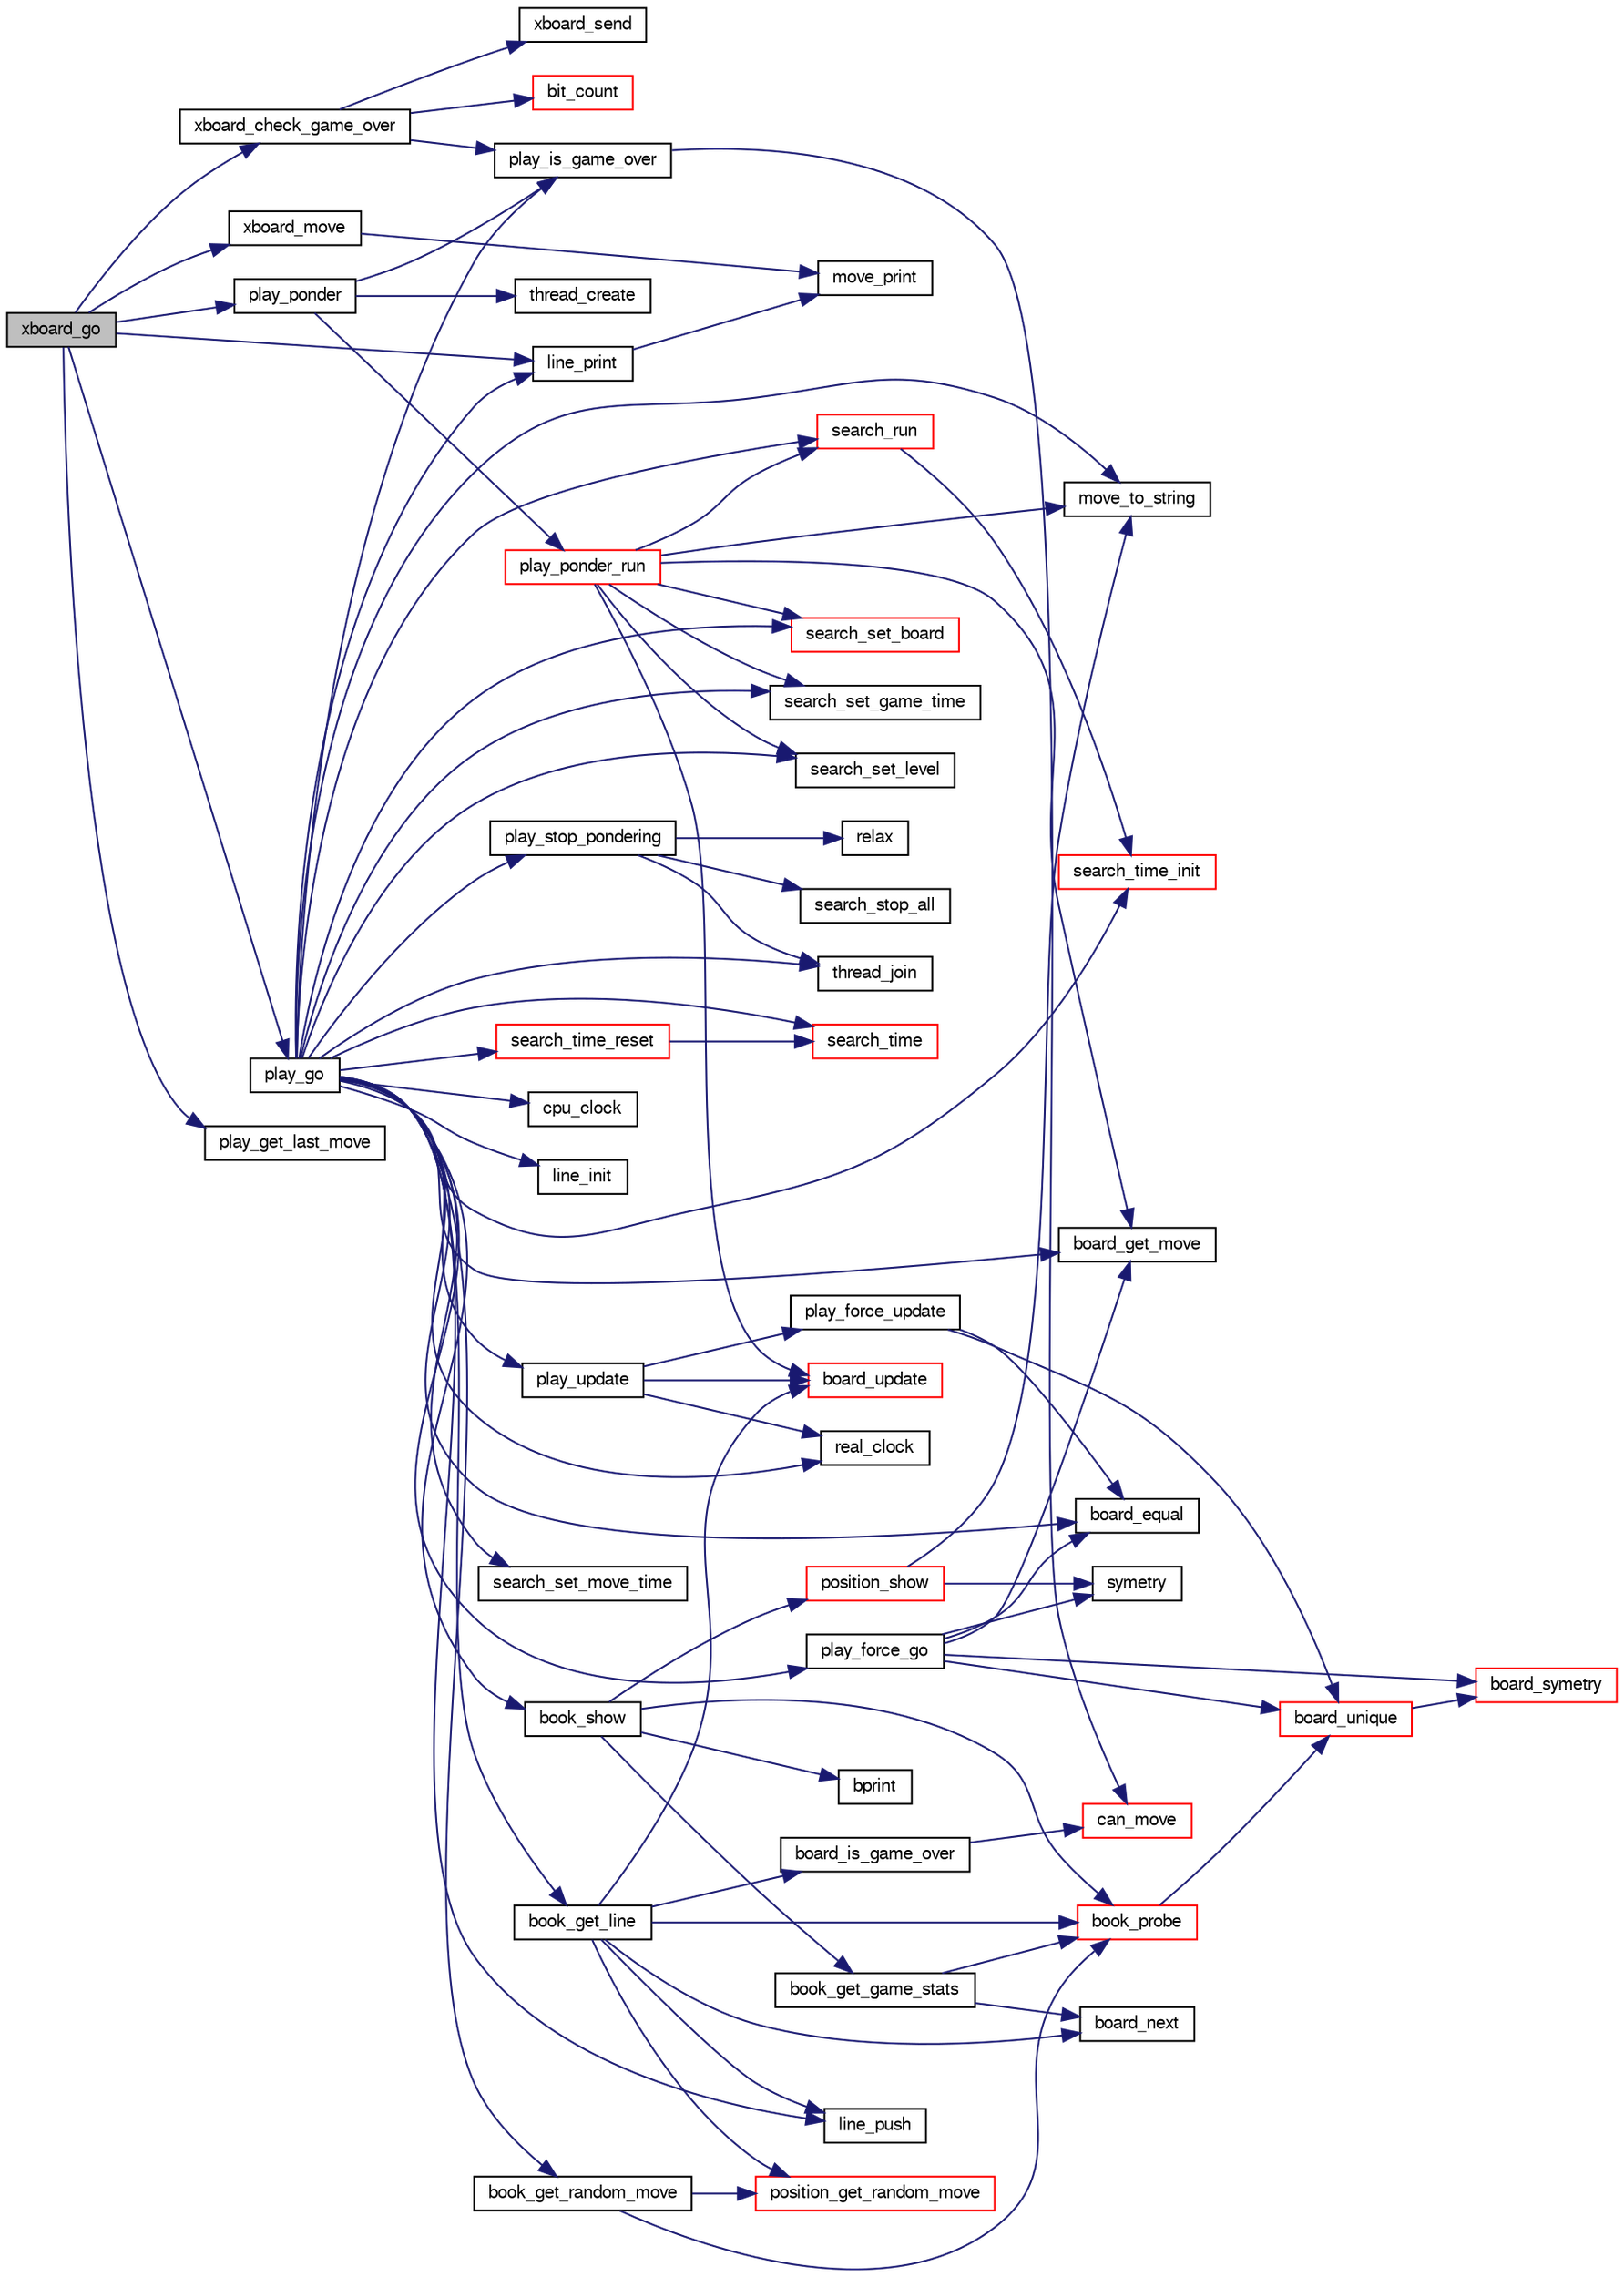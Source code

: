 digraph "xboard_go"
{
 // LATEX_PDF_SIZE
  bgcolor="transparent";
  edge [fontname="FreeSans",fontsize="10",labelfontname="FreeSans",labelfontsize="10"];
  node [fontname="FreeSans",fontsize="10",shape=record];
  rankdir="LR";
  Node1 [label="xboard_go",height=0.2,width=0.4,color="black", fillcolor="grey75", style="filled", fontcolor="black",tooltip=" "];
  Node1 -> Node2 [color="midnightblue",fontsize="10",style="solid",fontname="FreeSans"];
  Node2 [label="line_print",height=0.2,width=0.4,color="black",URL="$move_8c.html#a0ae53ce219676b29cf33f8e7586f75a9",tooltip="Print a move sequence."];
  Node2 -> Node3 [color="midnightblue",fontsize="10",style="solid",fontname="FreeSans"];
  Node3 [label="move_print",height=0.2,width=0.4,color="black",URL="$move_8c.html#a2ec4fa6e50ff377157eddba43ff1d010",tooltip="Print out a move."];
  Node1 -> Node4 [color="midnightblue",fontsize="10",style="solid",fontname="FreeSans"];
  Node4 [label="play_get_last_move",height=0.2,width=0.4,color="black",URL="$play_8c.html#aa6fd33134335f8c1d68e7f0e5ea9c002",tooltip="Get the last played move."];
  Node1 -> Node5 [color="midnightblue",fontsize="10",style="solid",fontname="FreeSans"];
  Node5 [label="play_go",height=0.2,width=0.4,color="black",URL="$play_8c.html#aeba64a0b6660a04cff93da447da3f746",tooltip="Start thinking."];
  Node5 -> Node6 [color="midnightblue",fontsize="10",style="solid",fontname="FreeSans"];
  Node6 [label="board_equal",height=0.2,width=0.4,color="black",URL="$board_8c.html#a8b5bfe9db13bf07894a8bc77e3ebfbbe",tooltip="Compare two board for equality."];
  Node5 -> Node7 [color="midnightblue",fontsize="10",style="solid",fontname="FreeSans"];
  Node7 [label="board_get_move",height=0.2,width=0.4,color="black",URL="$board_8c.html#a3b5748c109770fe228ea15b562c0f113",tooltip="Compute a move."];
  Node5 -> Node8 [color="midnightblue",fontsize="10",style="solid",fontname="FreeSans"];
  Node8 [label="book_get_line",height=0.2,width=0.4,color="black",URL="$book_8c.html#a5c4b33003cbd770b19d394d4f6dd6a4f",tooltip="Get a variation from the book."];
  Node8 -> Node9 [color="midnightblue",fontsize="10",style="solid",fontname="FreeSans"];
  Node9 [label="board_is_game_over",height=0.2,width=0.4,color="black",URL="$board_8c.html#a121c1b2912c0f5d559fe85c8ab70f061",tooltip="Check if the game is over."];
  Node9 -> Node10 [color="midnightblue",fontsize="10",style="solid",fontname="FreeSans"];
  Node10 [label="can_move",height=0.2,width=0.4,color="red",URL="$board_8c.html#ae1a532d6eaa0e55357d0f4b9cd659b88",tooltip="Check if a player can move."];
  Node8 -> Node13 [color="midnightblue",fontsize="10",style="solid",fontname="FreeSans"];
  Node13 [label="board_next",height=0.2,width=0.4,color="black",URL="$board_8c.html#aa02d38e320edf6b9d695e2b1eed6c85f",tooltip="Compute a board resulting of a move played on a previous board."];
  Node8 -> Node14 [color="midnightblue",fontsize="10",style="solid",fontname="FreeSans"];
  Node14 [label="board_update",height=0.2,width=0.4,color="red",URL="$board_8c.html#a2d24dea46d67d71b1d9fe9f515d8d675",tooltip="Update a board."];
  Node8 -> Node23 [color="midnightblue",fontsize="10",style="solid",fontname="FreeSans"];
  Node23 [label="book_probe",height=0.2,width=0.4,color="red",URL="$book_8c.html#a0618aa17a7aef4ce9704705ab3f4a8fa",tooltip="Find a position in the book."];
  Node23 -> Node25 [color="midnightblue",fontsize="10",style="solid",fontname="FreeSans"];
  Node25 [label="board_unique",height=0.2,width=0.4,color="red",URL="$board_8c.html#a66911c3a003f5fb27a87503b5bb04f6d",tooltip="unique board"];
  Node25 -> Node27 [color="midnightblue",fontsize="10",style="solid",fontname="FreeSans"];
  Node27 [label="board_symetry",height=0.2,width=0.4,color="red",URL="$board_8c.html#aefe9a86ea799322c9c9da6255ebb9d29",tooltip="symetric board"];
  Node8 -> Node32 [color="midnightblue",fontsize="10",style="solid",fontname="FreeSans"];
  Node32 [label="line_push",height=0.2,width=0.4,color="black",URL="$move_8c.html#a1781d0a89d5c0c8831bb7eb845d19976",tooltip="Add a move to the sequence."];
  Node8 -> Node33 [color="midnightblue",fontsize="10",style="solid",fontname="FreeSans"];
  Node33 [label="position_get_random_move",height=0.2,width=0.4,color="red",URL="$book_8c.html#a51c109a522403edef219cc3a08b26b3e",tooltip="Chose a move at random from the position."];
  Node5 -> Node38 [color="midnightblue",fontsize="10",style="solid",fontname="FreeSans"];
  Node38 [label="book_get_random_move",height=0.2,width=0.4,color="black",URL="$book_8c.html#a71ddeb4c807f9833f5e8507ba9dab350",tooltip="Get a move at random from the opening book."];
  Node38 -> Node23 [color="midnightblue",fontsize="10",style="solid",fontname="FreeSans"];
  Node38 -> Node33 [color="midnightblue",fontsize="10",style="solid",fontname="FreeSans"];
  Node5 -> Node39 [color="midnightblue",fontsize="10",style="solid",fontname="FreeSans"];
  Node39 [label="book_show",height=0.2,width=0.4,color="black",URL="$book_8c.html#a393a42eb1a3ce423cad7df4eb4ffaac4",tooltip="Display a position from the book."];
  Node39 -> Node40 [color="midnightblue",fontsize="10",style="solid",fontname="FreeSans"];
  Node40 [label="book_get_game_stats",height=0.2,width=0.4,color="black",URL="$book_8c.html#aa7c2d0e635012ae756261619a1188e5c",tooltip="Get game statistics from a position."];
  Node40 -> Node13 [color="midnightblue",fontsize="10",style="solid",fontname="FreeSans"];
  Node40 -> Node23 [color="midnightblue",fontsize="10",style="solid",fontname="FreeSans"];
  Node39 -> Node23 [color="midnightblue",fontsize="10",style="solid",fontname="FreeSans"];
  Node39 -> Node41 [color="midnightblue",fontsize="10",style="solid",fontname="FreeSans"];
  Node41 [label="bprint",height=0.2,width=0.4,color="black",URL="$book_8c.html#a08ce2cc5efe2f2afd5556168775528b3",tooltip="print a message on stdout."];
  Node39 -> Node42 [color="midnightblue",fontsize="10",style="solid",fontname="FreeSans"];
  Node42 [label="position_show",height=0.2,width=0.4,color="red",URL="$book_8c.html#a8de8f64b2388b45281acc8b4d5cd03ce",tooltip="print a position in a readable format."];
  Node42 -> Node44 [color="midnightblue",fontsize="10",style="solid",fontname="FreeSans"];
  Node44 [label="move_to_string",height=0.2,width=0.4,color="black",URL="$move_8c.html#a5d61a3318dc80a3171250974a921055d",tooltip="Print out a move."];
  Node42 -> Node36 [color="midnightblue",fontsize="10",style="solid",fontname="FreeSans"];
  Node36 [label="symetry",height=0.2,width=0.4,color="black",URL="$move_8c.html#ad86f112611fc92f36388568fa14bde8f",tooltip="Get a symetric square coordinate."];
  Node5 -> Node45 [color="midnightblue",fontsize="10",style="solid",fontname="FreeSans"];
  Node45 [label="cpu_clock",height=0.2,width=0.4,color="black",URL="$util_8h.html#a476050b74be66b76cf5d30c89a837798",tooltip=" "];
  Node5 -> Node46 [color="midnightblue",fontsize="10",style="solid",fontname="FreeSans"];
  Node46 [label="line_init",height=0.2,width=0.4,color="black",URL="$move_8c.html#a833b8b36407a601e79b24179cbebbef8",tooltip="Initialize a sequence of moves."];
  Node5 -> Node2 [color="midnightblue",fontsize="10",style="solid",fontname="FreeSans"];
  Node5 -> Node32 [color="midnightblue",fontsize="10",style="solid",fontname="FreeSans"];
  Node5 -> Node44 [color="midnightblue",fontsize="10",style="solid",fontname="FreeSans"];
  Node5 -> Node47 [color="midnightblue",fontsize="10",style="solid",fontname="FreeSans"];
  Node47 [label="play_force_go",height=0.2,width=0.4,color="black",URL="$play_8c.html#a0fac168d26c41a2a24f357011d546143",tooltip="Play a forced move."];
  Node47 -> Node6 [color="midnightblue",fontsize="10",style="solid",fontname="FreeSans"];
  Node47 -> Node7 [color="midnightblue",fontsize="10",style="solid",fontname="FreeSans"];
  Node47 -> Node27 [color="midnightblue",fontsize="10",style="solid",fontname="FreeSans"];
  Node47 -> Node25 [color="midnightblue",fontsize="10",style="solid",fontname="FreeSans"];
  Node47 -> Node36 [color="midnightblue",fontsize="10",style="solid",fontname="FreeSans"];
  Node5 -> Node48 [color="midnightblue",fontsize="10",style="solid",fontname="FreeSans"];
  Node48 [label="play_is_game_over",height=0.2,width=0.4,color="black",URL="$play_8c.html#ad8fbdebca393fc37414e594b098650b3",tooltip="Check if game is over."];
  Node48 -> Node10 [color="midnightblue",fontsize="10",style="solid",fontname="FreeSans"];
  Node5 -> Node49 [color="midnightblue",fontsize="10",style="solid",fontname="FreeSans"];
  Node49 [label="play_stop_pondering",height=0.2,width=0.4,color="black",URL="$play_8c.html#a4a4b7bf94f1ee79c788fbcca3ddc347f",tooltip="Stop pondering."];
  Node49 -> Node50 [color="midnightblue",fontsize="10",style="solid",fontname="FreeSans"];
  Node50 [label="relax",height=0.2,width=0.4,color="black",URL="$util_8c.html#ae20ec7bae5f5bc33f169d416601e2eea",tooltip="sleep for t ms."];
  Node49 -> Node51 [color="midnightblue",fontsize="10",style="solid",fontname="FreeSans"];
  Node51 [label="search_stop_all",height=0.2,width=0.4,color="black",URL="$search_8c.html#ad775910af78c46412b5ee4b8bc887b67",tooltip="Stop the search."];
  Node49 -> Node52 [color="midnightblue",fontsize="10",style="solid",fontname="FreeSans"];
  Node52 [label="thread_join",height=0.2,width=0.4,color="black",URL="$util_8c.html#a52efa84f4cfd49921787886d9543ab64",tooltip="Join a thread."];
  Node5 -> Node53 [color="midnightblue",fontsize="10",style="solid",fontname="FreeSans"];
  Node53 [label="play_update",height=0.2,width=0.4,color="black",URL="$play_8c.html#a565bcabc21b749bfaad647fd4a4225ea",tooltip="Update the game."];
  Node53 -> Node14 [color="midnightblue",fontsize="10",style="solid",fontname="FreeSans"];
  Node53 -> Node54 [color="midnightblue",fontsize="10",style="solid",fontname="FreeSans"];
  Node54 [label="play_force_update",height=0.2,width=0.4,color="black",URL="$play_8c.html#aa6c1c201217d9e3141a02512635d98c1",tooltip="Update a forced line."];
  Node54 -> Node6 [color="midnightblue",fontsize="10",style="solid",fontname="FreeSans"];
  Node54 -> Node25 [color="midnightblue",fontsize="10",style="solid",fontname="FreeSans"];
  Node53 -> Node55 [color="midnightblue",fontsize="10",style="solid",fontname="FreeSans"];
  Node55 [label="real_clock",height=0.2,width=0.4,color="black",URL="$util_8h.html#a358b4c5eab4941b90bb9ef1676e5f7e5",tooltip=" "];
  Node5 -> Node55 [color="midnightblue",fontsize="10",style="solid",fontname="FreeSans"];
  Node5 -> Node56 [color="midnightblue",fontsize="10",style="solid",fontname="FreeSans"];
  Node56 [label="search_run",height=0.2,width=0.4,color="red",URL="$root_8c.html#ae8b727693fc7a90e504bd8abec158c84",tooltip="Search the bestmove of a given board."];
  Node56 -> Node186 [color="midnightblue",fontsize="10",style="solid",fontname="FreeSans"];
  Node186 [label="search_time_init",height=0.2,width=0.4,color="red",URL="$search_8c.html#a0338bb851c866a94b8451004068fa394",tooltip="Initialize the alloted time."];
  Node5 -> Node189 [color="midnightblue",fontsize="10",style="solid",fontname="FreeSans"];
  Node189 [label="search_set_board",height=0.2,width=0.4,color="red",URL="$search_8c.html#a99ecde00b1e5da1b9366b69ec1971568",tooltip="Set the board to analyze."];
  Node5 -> Node190 [color="midnightblue",fontsize="10",style="solid",fontname="FreeSans"];
  Node190 [label="search_set_game_time",height=0.2,width=0.4,color="black",URL="$search_8c.html#aff1b83c3891eb0c777f3dfc74ce5fb25",tooltip="set time to search."];
  Node5 -> Node191 [color="midnightblue",fontsize="10",style="solid",fontname="FreeSans"];
  Node191 [label="search_set_level",height=0.2,width=0.4,color="black",URL="$search_8c.html#a06bb5a695032b0cc1d8e8ca51e231ad7",tooltip="Set the search level."];
  Node5 -> Node192 [color="midnightblue",fontsize="10",style="solid",fontname="FreeSans"];
  Node192 [label="search_set_move_time",height=0.2,width=0.4,color="black",URL="$search_8c.html#ad85c25af88314b0b35b544ed1721298b",tooltip="set time to search."];
  Node5 -> Node147 [color="midnightblue",fontsize="10",style="solid",fontname="FreeSans"];
  Node147 [label="search_time",height=0.2,width=0.4,color="red",URL="$search_8c.html#afcdfa9c4ac42ff535885efeb671ffe8d",tooltip="Return the time spent by the search."];
  Node5 -> Node186 [color="midnightblue",fontsize="10",style="solid",fontname="FreeSans"];
  Node5 -> Node193 [color="midnightblue",fontsize="10",style="solid",fontname="FreeSans"];
  Node193 [label="search_time_reset",height=0.2,width=0.4,color="red",URL="$search_8c.html#a1e267482ae343ba46e8d1b8c9ae26cb8",tooltip="Reset the alloted time."];
  Node193 -> Node147 [color="midnightblue",fontsize="10",style="solid",fontname="FreeSans"];
  Node5 -> Node52 [color="midnightblue",fontsize="10",style="solid",fontname="FreeSans"];
  Node1 -> Node194 [color="midnightblue",fontsize="10",style="solid",fontname="FreeSans"];
  Node194 [label="play_ponder",height=0.2,width=0.4,color="black",URL="$play_8c.html#a391455b9715193a13afe7d863734893f",tooltip="Ponder."];
  Node194 -> Node48 [color="midnightblue",fontsize="10",style="solid",fontname="FreeSans"];
  Node194 -> Node195 [color="midnightblue",fontsize="10",style="solid",fontname="FreeSans"];
  Node195 [label="play_ponder_run",height=0.2,width=0.4,color="red",URL="$play_8c.html#a6a826d8e8634b46e269daeed05de785c",tooltip="do ponderation."];
  Node195 -> Node7 [color="midnightblue",fontsize="10",style="solid",fontname="FreeSans"];
  Node195 -> Node14 [color="midnightblue",fontsize="10",style="solid",fontname="FreeSans"];
  Node195 -> Node44 [color="midnightblue",fontsize="10",style="solid",fontname="FreeSans"];
  Node195 -> Node56 [color="midnightblue",fontsize="10",style="solid",fontname="FreeSans"];
  Node195 -> Node189 [color="midnightblue",fontsize="10",style="solid",fontname="FreeSans"];
  Node195 -> Node190 [color="midnightblue",fontsize="10",style="solid",fontname="FreeSans"];
  Node195 -> Node191 [color="midnightblue",fontsize="10",style="solid",fontname="FreeSans"];
  Node194 -> Node199 [color="midnightblue",fontsize="10",style="solid",fontname="FreeSans"];
  Node199 [label="thread_create",height=0.2,width=0.4,color="black",URL="$util_8c.html#a5135c80b00fc096aff7c6b2d89020cc8",tooltip="Create a thread."];
  Node1 -> Node200 [color="midnightblue",fontsize="10",style="solid",fontname="FreeSans"];
  Node200 [label="xboard_check_game_over",height=0.2,width=0.4,color="black",URL="$xboard_8c.html#a14d8dd2a07b408d8cde575639502fd62",tooltip="Check if the game is over."];
  Node200 -> Node18 [color="midnightblue",fontsize="10",style="solid",fontname="FreeSans"];
  Node18 [label="bit_count",height=0.2,width=0.4,color="red",URL="$bit_8c.html#a830fec0a90989da1f1900ff609b92167",tooltip="Count the number of bits set to one in an unsigned long long."];
  Node200 -> Node48 [color="midnightblue",fontsize="10",style="solid",fontname="FreeSans"];
  Node200 -> Node201 [color="midnightblue",fontsize="10",style="solid",fontname="FreeSans"];
  Node201 [label="xboard_send",height=0.2,width=0.4,color="black",URL="$xboard_8c.html#a2e7102c5e911ea60b9c9f9f1ae90cff2",tooltip="Send a command to xboard/winboard GUI."];
  Node1 -> Node202 [color="midnightblue",fontsize="10",style="solid",fontname="FreeSans"];
  Node202 [label="xboard_move",height=0.2,width=0.4,color="black",URL="$xboard_8c.html#a4343c1f2a4e1a342b3f0b0f787105498",tooltip="Send a move to xboard/winboard GUI."];
  Node202 -> Node3 [color="midnightblue",fontsize="10",style="solid",fontname="FreeSans"];
}
